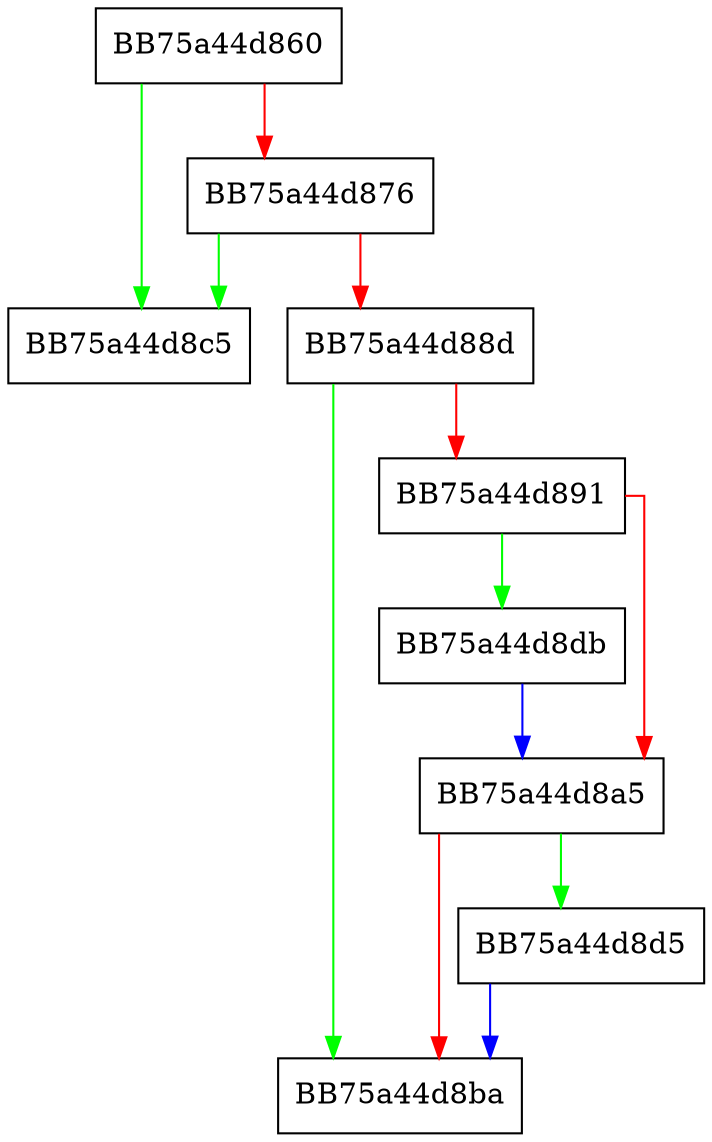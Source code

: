 digraph luaL_checkstack {
  node [shape="box"];
  graph [splines=ortho];
  BB75a44d860 -> BB75a44d8c5 [color="green"];
  BB75a44d860 -> BB75a44d876 [color="red"];
  BB75a44d876 -> BB75a44d8c5 [color="green"];
  BB75a44d876 -> BB75a44d88d [color="red"];
  BB75a44d88d -> BB75a44d8ba [color="green"];
  BB75a44d88d -> BB75a44d891 [color="red"];
  BB75a44d891 -> BB75a44d8db [color="green"];
  BB75a44d891 -> BB75a44d8a5 [color="red"];
  BB75a44d8a5 -> BB75a44d8d5 [color="green"];
  BB75a44d8a5 -> BB75a44d8ba [color="red"];
  BB75a44d8d5 -> BB75a44d8ba [color="blue"];
  BB75a44d8db -> BB75a44d8a5 [color="blue"];
}